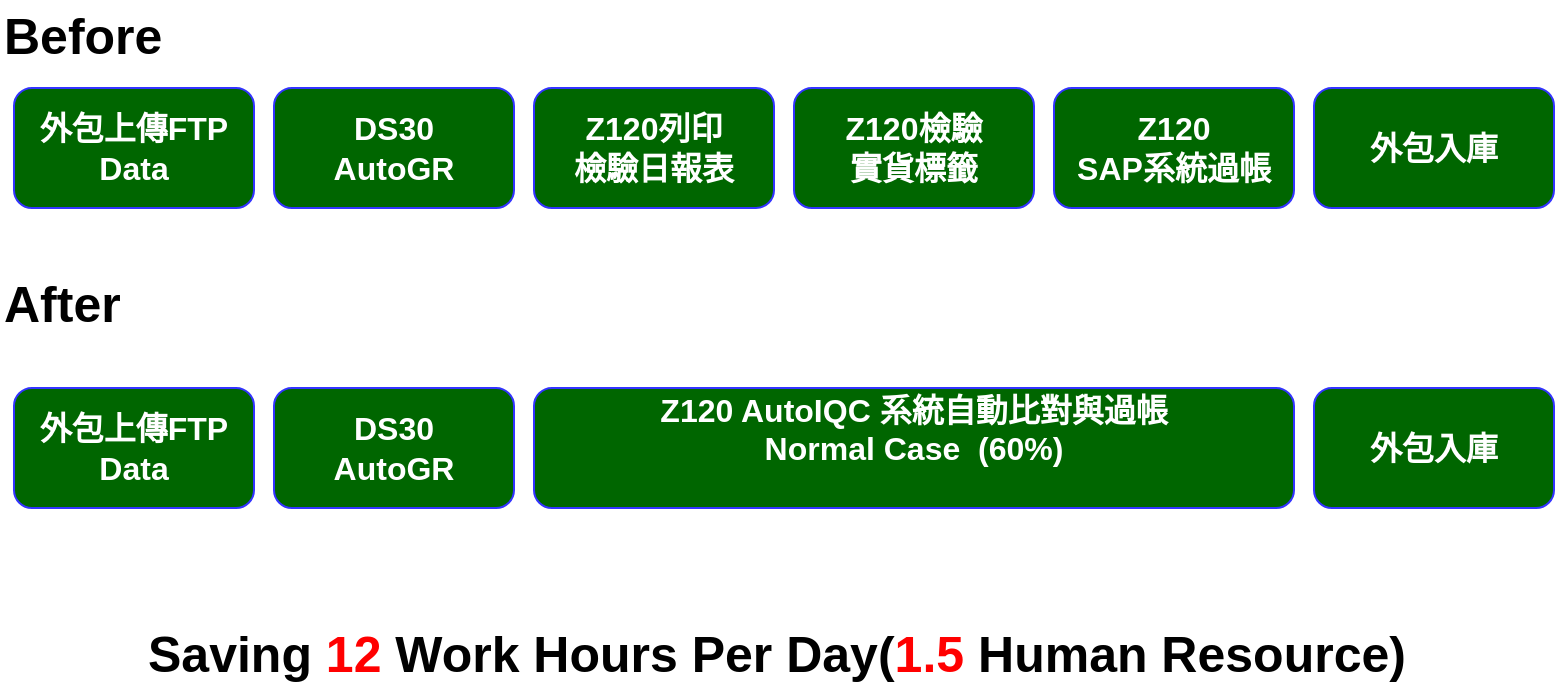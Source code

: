 <mxfile version="11.0.5" type="github"><diagram name="Page-1" id="fbcf5db9-b524-4cd4-e4f3-379dc89c3999"><mxGraphModel dx="1422" dy="715" grid="1" gridSize="10" guides="1" tooltips="1" connect="1" arrows="1" fold="1" page="1" pageScale="1" pageWidth="850" pageHeight="1100" background="#ffffff" math="0" shadow="0"><root><mxCell id="0"/><mxCell id="1" parent="0"/><mxCell id="buLfNHJpl9qRCKChcev4-1" value="&lt;font color=&quot;#ffffff&quot; style=&quot;font-size: 16px&quot;&gt;外包上傳FTP Data&lt;/font&gt;" style="rounded=1;whiteSpace=wrap;html=1;strokeColor=#3333FF;fillColor=#006600;fontStyle=1;gradientColor=none;" vertex="1" parent="1"><mxGeometry x="80" y="180" width="120" height="60" as="geometry"/></mxCell><mxCell id="buLfNHJpl9qRCKChcev4-2" value="&lt;font color=&quot;#ffffff&quot;&gt;&lt;span style=&quot;font-size: 16px&quot;&gt;DS30&lt;br&gt;AutoGR&lt;/span&gt;&lt;/font&gt;" style="rounded=1;whiteSpace=wrap;html=1;strokeColor=#3333FF;fillColor=#006600;fontStyle=1;gradientColor=none;" vertex="1" parent="1"><mxGeometry x="210" y="180" width="120" height="60" as="geometry"/></mxCell><mxCell id="buLfNHJpl9qRCKChcev4-3" value="&lt;span style=&quot;color: rgb(255 , 255 , 255) ; font-size: 16px&quot;&gt;Z120列印&lt;br&gt;檢驗日報表&lt;/span&gt;" style="rounded=1;whiteSpace=wrap;html=1;strokeColor=#3333FF;fillColor=#006600;fontStyle=1;gradientColor=none;" vertex="1" parent="1"><mxGeometry x="340" y="180" width="120" height="60" as="geometry"/></mxCell><mxCell id="buLfNHJpl9qRCKChcev4-4" value="Before" style="text;html=1;resizable=0;points=[];autosize=1;align=left;verticalAlign=top;spacingTop=-4;fontSize=25;fontStyle=1" vertex="1" parent="1"><mxGeometry x="73" y="136" width="50" height="20" as="geometry"/></mxCell><mxCell id="buLfNHJpl9qRCKChcev4-5" value="After" style="text;html=1;resizable=0;points=[];autosize=1;align=left;verticalAlign=top;spacingTop=-4;fontSize=25;fontStyle=1;gradientColor=none;fillColor=none;" vertex="1" parent="1"><mxGeometry x="73" y="270" width="40" height="20" as="geometry"/></mxCell><mxCell id="buLfNHJpl9qRCKChcev4-6" value="&lt;span style=&quot;color: rgb(255 , 255 , 255) ; font-size: 16px&quot;&gt;Z120檢驗&lt;br&gt;實貨標籤&lt;/span&gt;" style="rounded=1;whiteSpace=wrap;html=1;strokeColor=#3333FF;fillColor=#006600;fontStyle=1;gradientColor=none;" vertex="1" parent="1"><mxGeometry x="470" y="180" width="120" height="60" as="geometry"/></mxCell><mxCell id="buLfNHJpl9qRCKChcev4-7" value="&lt;span style=&quot;color: rgb(255 , 255 , 255) ; font-size: 16px ; white-space: normal&quot;&gt;Z120&lt;br&gt;SAP系統過帳&lt;br&gt;&lt;/span&gt;" style="rounded=1;whiteSpace=wrap;html=1;strokeColor=#3333FF;fillColor=#006600;fontStyle=1;gradientColor=none;" vertex="1" parent="1"><mxGeometry x="600" y="180" width="120" height="60" as="geometry"/></mxCell><mxCell id="buLfNHJpl9qRCKChcev4-8" value="&lt;font color=&quot;#ffffff&quot;&gt;&lt;span style=&quot;font-size: 16px&quot;&gt;外包入庫&lt;/span&gt;&lt;/font&gt;" style="rounded=1;whiteSpace=wrap;html=1;strokeColor=#3333FF;fillColor=#006600;fontStyle=1;gradientColor=none;" vertex="1" parent="1"><mxGeometry x="730" y="180" width="120" height="60" as="geometry"/></mxCell><mxCell id="buLfNHJpl9qRCKChcev4-9" value="&lt;font color=&quot;#ffffff&quot; style=&quot;font-size: 16px&quot;&gt;外包上傳FTP Data&lt;/font&gt;" style="rounded=1;whiteSpace=wrap;html=1;strokeColor=#3333FF;fillColor=#006600;fontStyle=1;gradientColor=none;" vertex="1" parent="1"><mxGeometry x="80" y="330" width="120" height="60" as="geometry"/></mxCell><mxCell id="buLfNHJpl9qRCKChcev4-10" value="&lt;font color=&quot;#ffffff&quot;&gt;&lt;span style=&quot;font-size: 16px&quot;&gt;DS30&lt;br&gt;AutoGR&lt;/span&gt;&lt;/font&gt;" style="rounded=1;whiteSpace=wrap;html=1;strokeColor=#3333FF;fillColor=#006600;fontStyle=1;gradientColor=none;" vertex="1" parent="1"><mxGeometry x="210" y="330" width="120" height="60" as="geometry"/></mxCell><mxCell id="buLfNHJpl9qRCKChcev4-13" value="&lt;span style=&quot;color: rgb(255 , 255 , 255) ; font-size: 16px ; white-space: normal&quot;&gt;Z120 AutoIQC &lt;/span&gt;&lt;span style=&quot;color: rgb(255 , 255 , 255) ; font-size: 16px&quot;&gt;系統自動比對與過帳&lt;/span&gt;&lt;span style=&quot;color: rgb(255 , 255 , 255) ; font-size: 16px ; white-space: normal&quot;&gt;&lt;br&gt;&lt;/span&gt;&lt;span style=&quot;color: rgb(255 , 255 , 255) ; font-size: 16px&quot;&gt;Normal Case&amp;nbsp;&amp;nbsp;&lt;/span&gt;&lt;span style=&quot;color: rgb(255 , 255 , 255) ; font-size: 16px ; white-space: normal&quot;&gt;(60%)&lt;br&gt;&lt;br&gt;&lt;/span&gt;" style="rounded=1;whiteSpace=wrap;html=1;strokeColor=#3333FF;fillColor=#006600;fontStyle=1;gradientColor=none;" vertex="1" parent="1"><mxGeometry x="340" y="330" width="380" height="60" as="geometry"/></mxCell><mxCell id="buLfNHJpl9qRCKChcev4-14" value="&lt;font color=&quot;#ffffff&quot;&gt;&lt;span style=&quot;font-size: 16px&quot;&gt;外包入庫&lt;/span&gt;&lt;/font&gt;" style="rounded=1;whiteSpace=wrap;html=1;strokeColor=#3333FF;fillColor=#006600;fontStyle=1;gradientColor=none;" vertex="1" parent="1"><mxGeometry x="730" y="330" width="120" height="60" as="geometry"/></mxCell><mxCell id="buLfNHJpl9qRCKChcev4-15" value="&lt;b&gt;Saving &lt;font color=&quot;#ff0000&quot;&gt;12&lt;/font&gt; Work Hours Per Day(&lt;font color=&quot;#ff0000&quot;&gt;1.5&lt;/font&gt; Human Resource)&amp;nbsp;&lt;/b&gt;" style="text;html=1;resizable=0;points=[];autosize=1;align=left;verticalAlign=top;spacingTop=-4;fontSize=25;" vertex="1" parent="1"><mxGeometry x="145" y="445" width="650" height="30" as="geometry"/></mxCell></root></mxGraphModel></diagram></mxfile>